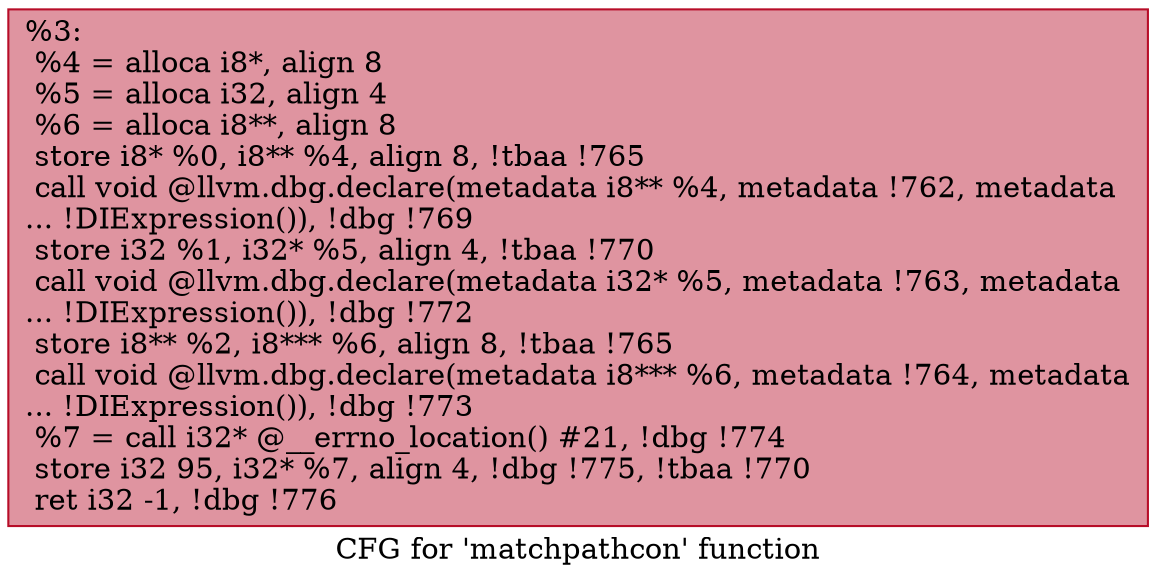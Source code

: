 digraph "CFG for 'matchpathcon' function" {
	label="CFG for 'matchpathcon' function";

	Node0xa4ec60 [shape=record,color="#b70d28ff", style=filled, fillcolor="#b70d2870",label="{%3:\l  %4 = alloca i8*, align 8\l  %5 = alloca i32, align 4\l  %6 = alloca i8**, align 8\l  store i8* %0, i8** %4, align 8, !tbaa !765\l  call void @llvm.dbg.declare(metadata i8** %4, metadata !762, metadata\l... !DIExpression()), !dbg !769\l  store i32 %1, i32* %5, align 4, !tbaa !770\l  call void @llvm.dbg.declare(metadata i32* %5, metadata !763, metadata\l... !DIExpression()), !dbg !772\l  store i8** %2, i8*** %6, align 8, !tbaa !765\l  call void @llvm.dbg.declare(metadata i8*** %6, metadata !764, metadata\l... !DIExpression()), !dbg !773\l  %7 = call i32* @__errno_location() #21, !dbg !774\l  store i32 95, i32* %7, align 4, !dbg !775, !tbaa !770\l  ret i32 -1, !dbg !776\l}"];
}
